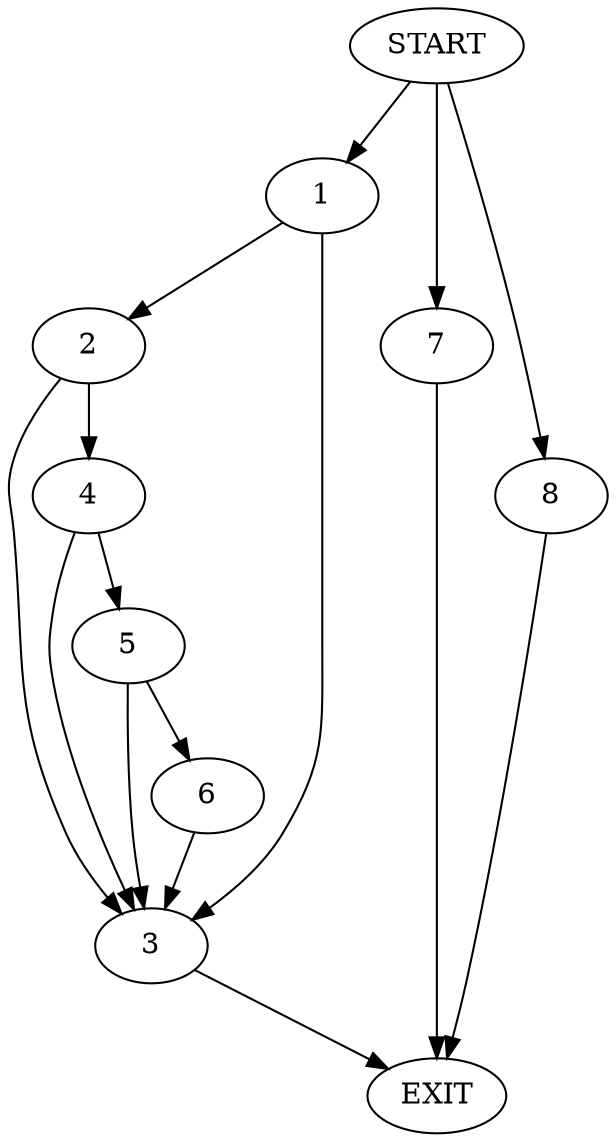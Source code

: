 digraph {
0 [label="START"]
9 [label="EXIT"]
0 -> 1
1 -> 2
1 -> 3
3 -> 9
2 -> 4
2 -> 3
4 -> 5
4 -> 3
5 -> 6
5 -> 3
6 -> 3
0 -> 7
7 -> 9
0 -> 8
8 -> 9
}
